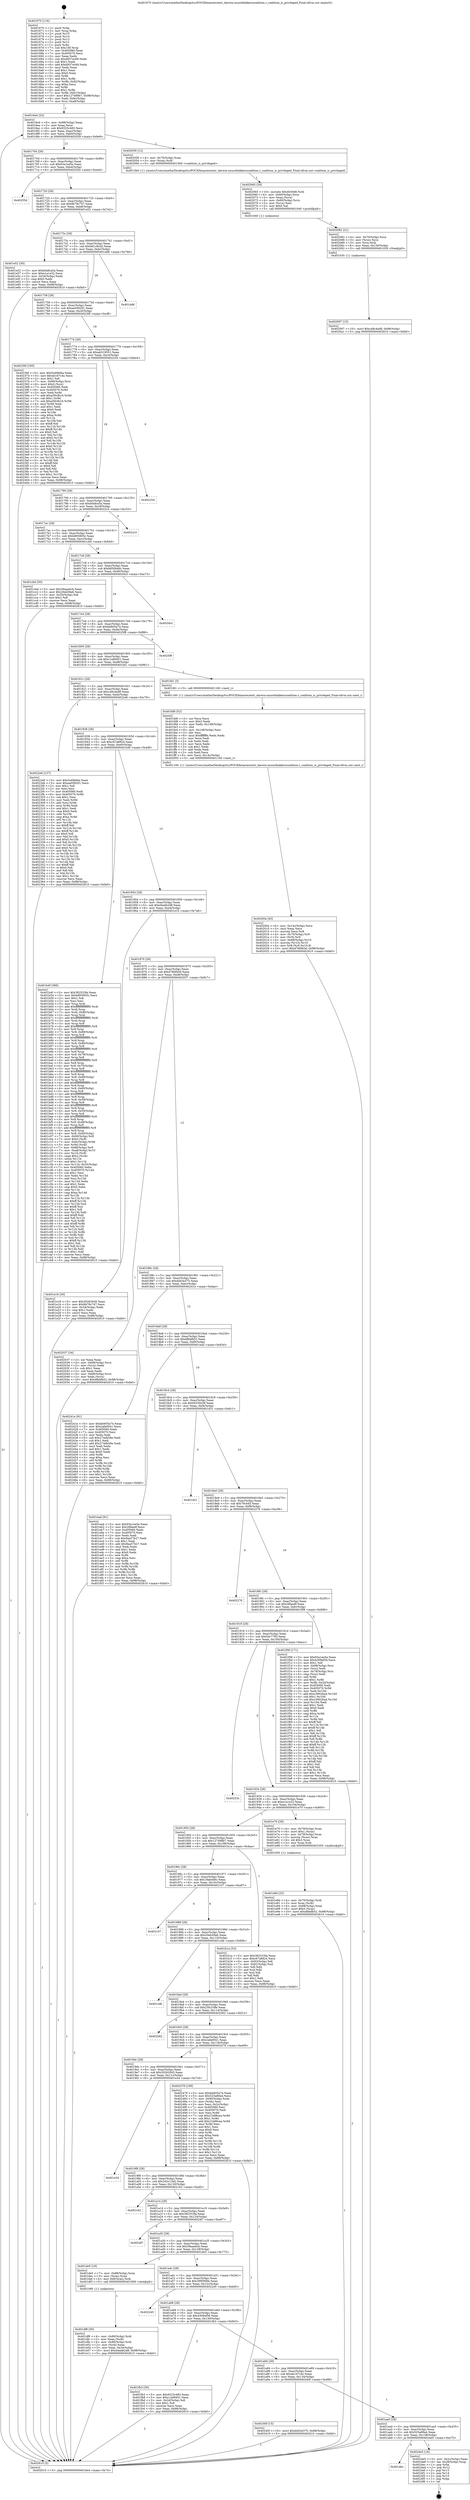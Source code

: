 digraph "0x401670" {
  label = "0x401670 (/mnt/c/Users/mathe/Desktop/tcc/POCII/binaries/extr_darwin-xnuosfmkkerncoalition.c_coalition_is_privileged_Final-ollvm.out::main(0))"
  labelloc = "t"
  node[shape=record]

  Entry [label="",width=0.3,height=0.3,shape=circle,fillcolor=black,style=filled]
  "0x4016e4" [label="{
     0x4016e4 [32]\l
     | [instrs]\l
     &nbsp;&nbsp;0x4016e4 \<+6\>: mov -0x98(%rbp),%eax\l
     &nbsp;&nbsp;0x4016ea \<+2\>: mov %eax,%ecx\l
     &nbsp;&nbsp;0x4016ec \<+6\>: sub $0x9323c483,%ecx\l
     &nbsp;&nbsp;0x4016f2 \<+6\>: mov %eax,-0xac(%rbp)\l
     &nbsp;&nbsp;0x4016f8 \<+6\>: mov %ecx,-0xb0(%rbp)\l
     &nbsp;&nbsp;0x4016fe \<+6\>: je 0000000000402059 \<main+0x9e9\>\l
  }"]
  "0x402059" [label="{
     0x402059 [12]\l
     | [instrs]\l
     &nbsp;&nbsp;0x402059 \<+4\>: mov -0x70(%rbp),%rax\l
     &nbsp;&nbsp;0x40205d \<+3\>: mov (%rax),%rdi\l
     &nbsp;&nbsp;0x402060 \<+5\>: call 00000000004015b0 \<coalition_is_privileged\>\l
     | [calls]\l
     &nbsp;&nbsp;0x4015b0 \{1\} (/mnt/c/Users/mathe/Desktop/tcc/POCII/binaries/extr_darwin-xnuosfmkkerncoalition.c_coalition_is_privileged_Final-ollvm.out::coalition_is_privileged)\l
  }"]
  "0x401704" [label="{
     0x401704 [28]\l
     | [instrs]\l
     &nbsp;&nbsp;0x401704 \<+5\>: jmp 0000000000401709 \<main+0x99\>\l
     &nbsp;&nbsp;0x401709 \<+6\>: mov -0xac(%rbp),%eax\l
     &nbsp;&nbsp;0x40170f \<+5\>: sub $0x93a1ee5e,%eax\l
     &nbsp;&nbsp;0x401714 \<+6\>: mov %eax,-0xb4(%rbp)\l
     &nbsp;&nbsp;0x40171a \<+6\>: je 000000000040255d \<main+0xeed\>\l
  }"]
  Exit [label="",width=0.3,height=0.3,shape=circle,fillcolor=black,style=filled,peripheries=2]
  "0x40255d" [label="{
     0x40255d\l
  }", style=dashed]
  "0x401720" [label="{
     0x401720 [28]\l
     | [instrs]\l
     &nbsp;&nbsp;0x401720 \<+5\>: jmp 0000000000401725 \<main+0xb5\>\l
     &nbsp;&nbsp;0x401725 \<+6\>: mov -0xac(%rbp),%eax\l
     &nbsp;&nbsp;0x40172b \<+5\>: sub $0x9b78c747,%eax\l
     &nbsp;&nbsp;0x401730 \<+6\>: mov %eax,-0xb8(%rbp)\l
     &nbsp;&nbsp;0x401736 \<+6\>: je 0000000000401e52 \<main+0x7e2\>\l
  }"]
  "0x401abc" [label="{
     0x401abc\l
  }", style=dashed]
  "0x401e52" [label="{
     0x401e52 [30]\l
     | [instrs]\l
     &nbsp;&nbsp;0x401e52 \<+5\>: mov $0xb0afca5a,%eax\l
     &nbsp;&nbsp;0x401e57 \<+5\>: mov $0xe1a1e32,%ecx\l
     &nbsp;&nbsp;0x401e5c \<+3\>: mov -0x34(%rbp),%edx\l
     &nbsp;&nbsp;0x401e5f \<+3\>: cmp $0x0,%edx\l
     &nbsp;&nbsp;0x401e62 \<+3\>: cmove %ecx,%eax\l
     &nbsp;&nbsp;0x401e65 \<+6\>: mov %eax,-0x98(%rbp)\l
     &nbsp;&nbsp;0x401e6b \<+5\>: jmp 0000000000402610 \<main+0xfa0\>\l
  }"]
  "0x40173c" [label="{
     0x40173c [28]\l
     | [instrs]\l
     &nbsp;&nbsp;0x40173c \<+5\>: jmp 0000000000401741 \<main+0xd1\>\l
     &nbsp;&nbsp;0x401741 \<+6\>: mov -0xac(%rbp),%eax\l
     &nbsp;&nbsp;0x401747 \<+5\>: sub $0x9d1c8cd2,%eax\l
     &nbsp;&nbsp;0x40174c \<+6\>: mov %eax,-0xbc(%rbp)\l
     &nbsp;&nbsp;0x401752 \<+6\>: je 0000000000401dd6 \<main+0x766\>\l
  }"]
  "0x4024e5" [label="{
     0x4024e5 [18]\l
     | [instrs]\l
     &nbsp;&nbsp;0x4024e5 \<+3\>: mov -0x2c(%rbp),%eax\l
     &nbsp;&nbsp;0x4024e8 \<+4\>: lea -0x28(%rbp),%rsp\l
     &nbsp;&nbsp;0x4024ec \<+1\>: pop %rbx\l
     &nbsp;&nbsp;0x4024ed \<+2\>: pop %r12\l
     &nbsp;&nbsp;0x4024ef \<+2\>: pop %r13\l
     &nbsp;&nbsp;0x4024f1 \<+2\>: pop %r14\l
     &nbsp;&nbsp;0x4024f3 \<+2\>: pop %r15\l
     &nbsp;&nbsp;0x4024f5 \<+1\>: pop %rbp\l
     &nbsp;&nbsp;0x4024f6 \<+1\>: ret\l
  }"]
  "0x401dd6" [label="{
     0x401dd6\l
  }", style=dashed]
  "0x401758" [label="{
     0x401758 [28]\l
     | [instrs]\l
     &nbsp;&nbsp;0x401758 \<+5\>: jmp 000000000040175d \<main+0xed\>\l
     &nbsp;&nbsp;0x40175d \<+6\>: mov -0xac(%rbp),%eax\l
     &nbsp;&nbsp;0x401763 \<+5\>: sub $0xaa058201,%eax\l
     &nbsp;&nbsp;0x401768 \<+6\>: mov %eax,-0xc0(%rbp)\l
     &nbsp;&nbsp;0x40176e \<+6\>: je 000000000040236f \<main+0xcff\>\l
  }"]
  "0x401aa0" [label="{
     0x401aa0 [28]\l
     | [instrs]\l
     &nbsp;&nbsp;0x401aa0 \<+5\>: jmp 0000000000401aa5 \<main+0x435\>\l
     &nbsp;&nbsp;0x401aa5 \<+6\>: mov -0xac(%rbp),%eax\l
     &nbsp;&nbsp;0x401aab \<+5\>: sub $0x525a89a4,%eax\l
     &nbsp;&nbsp;0x401ab0 \<+6\>: mov %eax,-0x138(%rbp)\l
     &nbsp;&nbsp;0x401ab6 \<+6\>: je 00000000004024e5 \<main+0xe75\>\l
  }"]
  "0x40236f" [label="{
     0x40236f [160]\l
     | [instrs]\l
     &nbsp;&nbsp;0x40236f \<+5\>: mov $0x5a49bf4a,%eax\l
     &nbsp;&nbsp;0x402374 \<+5\>: mov $0x4e167c4c,%ecx\l
     &nbsp;&nbsp;0x402379 \<+2\>: mov $0x1,%dl\l
     &nbsp;&nbsp;0x40237b \<+7\>: mov -0x90(%rbp),%rsi\l
     &nbsp;&nbsp;0x402382 \<+6\>: movl $0x0,(%rsi)\l
     &nbsp;&nbsp;0x402388 \<+7\>: mov 0x405060,%edi\l
     &nbsp;&nbsp;0x40238f \<+8\>: mov 0x405070,%r8d\l
     &nbsp;&nbsp;0x402397 \<+3\>: mov %edi,%r9d\l
     &nbsp;&nbsp;0x40239a \<+7\>: add $0xa50cfb16,%r9d\l
     &nbsp;&nbsp;0x4023a1 \<+4\>: sub $0x1,%r9d\l
     &nbsp;&nbsp;0x4023a5 \<+7\>: sub $0xa50cfb16,%r9d\l
     &nbsp;&nbsp;0x4023ac \<+4\>: imul %r9d,%edi\l
     &nbsp;&nbsp;0x4023b0 \<+3\>: and $0x1,%edi\l
     &nbsp;&nbsp;0x4023b3 \<+3\>: cmp $0x0,%edi\l
     &nbsp;&nbsp;0x4023b6 \<+4\>: sete %r10b\l
     &nbsp;&nbsp;0x4023ba \<+4\>: cmp $0xa,%r8d\l
     &nbsp;&nbsp;0x4023be \<+4\>: setl %r11b\l
     &nbsp;&nbsp;0x4023c2 \<+3\>: mov %r10b,%bl\l
     &nbsp;&nbsp;0x4023c5 \<+3\>: xor $0xff,%bl\l
     &nbsp;&nbsp;0x4023c8 \<+3\>: mov %r11b,%r14b\l
     &nbsp;&nbsp;0x4023cb \<+4\>: xor $0xff,%r14b\l
     &nbsp;&nbsp;0x4023cf \<+3\>: xor $0x0,%dl\l
     &nbsp;&nbsp;0x4023d2 \<+3\>: mov %bl,%r15b\l
     &nbsp;&nbsp;0x4023d5 \<+4\>: and $0x0,%r15b\l
     &nbsp;&nbsp;0x4023d9 \<+3\>: and %dl,%r10b\l
     &nbsp;&nbsp;0x4023dc \<+3\>: mov %r14b,%r12b\l
     &nbsp;&nbsp;0x4023df \<+4\>: and $0x0,%r12b\l
     &nbsp;&nbsp;0x4023e3 \<+3\>: and %dl,%r11b\l
     &nbsp;&nbsp;0x4023e6 \<+3\>: or %r10b,%r15b\l
     &nbsp;&nbsp;0x4023e9 \<+3\>: or %r11b,%r12b\l
     &nbsp;&nbsp;0x4023ec \<+3\>: xor %r12b,%r15b\l
     &nbsp;&nbsp;0x4023ef \<+3\>: or %r14b,%bl\l
     &nbsp;&nbsp;0x4023f2 \<+3\>: xor $0xff,%bl\l
     &nbsp;&nbsp;0x4023f5 \<+3\>: or $0x0,%dl\l
     &nbsp;&nbsp;0x4023f8 \<+2\>: and %dl,%bl\l
     &nbsp;&nbsp;0x4023fa \<+3\>: or %bl,%r15b\l
     &nbsp;&nbsp;0x4023fd \<+4\>: test $0x1,%r15b\l
     &nbsp;&nbsp;0x402401 \<+3\>: cmovne %ecx,%eax\l
     &nbsp;&nbsp;0x402404 \<+6\>: mov %eax,-0x98(%rbp)\l
     &nbsp;&nbsp;0x40240a \<+5\>: jmp 0000000000402610 \<main+0xfa0\>\l
  }"]
  "0x401774" [label="{
     0x401774 [28]\l
     | [instrs]\l
     &nbsp;&nbsp;0x401774 \<+5\>: jmp 0000000000401779 \<main+0x109\>\l
     &nbsp;&nbsp;0x401779 \<+6\>: mov -0xac(%rbp),%eax\l
     &nbsp;&nbsp;0x40177f \<+5\>: sub $0xab319551,%eax\l
     &nbsp;&nbsp;0x401784 \<+6\>: mov %eax,-0xc4(%rbp)\l
     &nbsp;&nbsp;0x40178a \<+6\>: je 0000000000402254 \<main+0xbe4\>\l
  }"]
  "0x40240f" [label="{
     0x40240f [15]\l
     | [instrs]\l
     &nbsp;&nbsp;0x40240f \<+10\>: movl $0xdd43e375,-0x98(%rbp)\l
     &nbsp;&nbsp;0x402419 \<+5\>: jmp 0000000000402610 \<main+0xfa0\>\l
  }"]
  "0x402254" [label="{
     0x402254\l
  }", style=dashed]
  "0x401790" [label="{
     0x401790 [28]\l
     | [instrs]\l
     &nbsp;&nbsp;0x401790 \<+5\>: jmp 0000000000401795 \<main+0x125\>\l
     &nbsp;&nbsp;0x401795 \<+6\>: mov -0xac(%rbp),%eax\l
     &nbsp;&nbsp;0x40179b \<+5\>: sub $0xb0afca5a,%eax\l
     &nbsp;&nbsp;0x4017a0 \<+6\>: mov %eax,-0xc8(%rbp)\l
     &nbsp;&nbsp;0x4017a6 \<+6\>: je 00000000004022c3 \<main+0xc53\>\l
  }"]
  "0x402097" [label="{
     0x402097 [15]\l
     | [instrs]\l
     &nbsp;&nbsp;0x402097 \<+10\>: movl $0xc48c4ed8,-0x98(%rbp)\l
     &nbsp;&nbsp;0x4020a1 \<+5\>: jmp 0000000000402610 \<main+0xfa0\>\l
  }"]
  "0x4022c3" [label="{
     0x4022c3\l
  }", style=dashed]
  "0x4017ac" [label="{
     0x4017ac [28]\l
     | [instrs]\l
     &nbsp;&nbsp;0x4017ac \<+5\>: jmp 00000000004017b1 \<main+0x141\>\l
     &nbsp;&nbsp;0x4017b1 \<+6\>: mov -0xac(%rbp),%eax\l
     &nbsp;&nbsp;0x4017b7 \<+5\>: sub $0xb805905c,%eax\l
     &nbsp;&nbsp;0x4017bc \<+6\>: mov %eax,-0xcc(%rbp)\l
     &nbsp;&nbsp;0x4017c2 \<+6\>: je 0000000000401cbd \<main+0x64d\>\l
  }"]
  "0x402082" [label="{
     0x402082 [21]\l
     | [instrs]\l
     &nbsp;&nbsp;0x402082 \<+4\>: mov -0x70(%rbp),%rcx\l
     &nbsp;&nbsp;0x402086 \<+3\>: mov (%rcx),%rcx\l
     &nbsp;&nbsp;0x402089 \<+3\>: mov %rcx,%rdi\l
     &nbsp;&nbsp;0x40208c \<+6\>: mov %eax,-0x150(%rbp)\l
     &nbsp;&nbsp;0x402092 \<+5\>: call 0000000000401030 \<free@plt\>\l
     | [calls]\l
     &nbsp;&nbsp;0x401030 \{1\} (unknown)\l
  }"]
  "0x401cbd" [label="{
     0x401cbd [30]\l
     | [instrs]\l
     &nbsp;&nbsp;0x401cbd \<+5\>: mov $0x39aaa0cb,%eax\l
     &nbsp;&nbsp;0x401cc2 \<+5\>: mov $0x20eb59a6,%ecx\l
     &nbsp;&nbsp;0x401cc7 \<+3\>: mov -0x35(%rbp),%dl\l
     &nbsp;&nbsp;0x401cca \<+3\>: test $0x1,%dl\l
     &nbsp;&nbsp;0x401ccd \<+3\>: cmovne %ecx,%eax\l
     &nbsp;&nbsp;0x401cd0 \<+6\>: mov %eax,-0x98(%rbp)\l
     &nbsp;&nbsp;0x401cd6 \<+5\>: jmp 0000000000402610 \<main+0xfa0\>\l
  }"]
  "0x4017c8" [label="{
     0x4017c8 [28]\l
     | [instrs]\l
     &nbsp;&nbsp;0x4017c8 \<+5\>: jmp 00000000004017cd \<main+0x15d\>\l
     &nbsp;&nbsp;0x4017cd \<+6\>: mov -0xac(%rbp),%eax\l
     &nbsp;&nbsp;0x4017d3 \<+5\>: sub $0xb850bddc,%eax\l
     &nbsp;&nbsp;0x4017d8 \<+6\>: mov %eax,-0xd0(%rbp)\l
     &nbsp;&nbsp;0x4017de \<+6\>: je 00000000004020e3 \<main+0xa73\>\l
  }"]
  "0x402065" [label="{
     0x402065 [29]\l
     | [instrs]\l
     &nbsp;&nbsp;0x402065 \<+10\>: movabs $0x4030d6,%rdi\l
     &nbsp;&nbsp;0x40206f \<+4\>: mov -0x60(%rbp),%rcx\l
     &nbsp;&nbsp;0x402073 \<+2\>: mov %eax,(%rcx)\l
     &nbsp;&nbsp;0x402075 \<+4\>: mov -0x60(%rbp),%rcx\l
     &nbsp;&nbsp;0x402079 \<+2\>: mov (%rcx),%esi\l
     &nbsp;&nbsp;0x40207b \<+2\>: mov $0x0,%al\l
     &nbsp;&nbsp;0x40207d \<+5\>: call 0000000000401040 \<printf@plt\>\l
     | [calls]\l
     &nbsp;&nbsp;0x401040 \{1\} (unknown)\l
  }"]
  "0x4020e3" [label="{
     0x4020e3\l
  }", style=dashed]
  "0x4017e4" [label="{
     0x4017e4 [28]\l
     | [instrs]\l
     &nbsp;&nbsp;0x4017e4 \<+5\>: jmp 00000000004017e9 \<main+0x179\>\l
     &nbsp;&nbsp;0x4017e9 \<+6\>: mov -0xac(%rbp),%eax\l
     &nbsp;&nbsp;0x4017ef \<+5\>: sub $0xbb605a74,%eax\l
     &nbsp;&nbsp;0x4017f4 \<+6\>: mov %eax,-0xd4(%rbp)\l
     &nbsp;&nbsp;0x4017fa \<+6\>: je 00000000004025f8 \<main+0xf88\>\l
  }"]
  "0x40200a" [label="{
     0x40200a [45]\l
     | [instrs]\l
     &nbsp;&nbsp;0x40200a \<+6\>: mov -0x14c(%rbp),%ecx\l
     &nbsp;&nbsp;0x402010 \<+3\>: imul %eax,%ecx\l
     &nbsp;&nbsp;0x402013 \<+3\>: movslq %ecx,%r8\l
     &nbsp;&nbsp;0x402016 \<+4\>: mov -0x70(%rbp),%r9\l
     &nbsp;&nbsp;0x40201a \<+3\>: mov (%r9),%r9\l
     &nbsp;&nbsp;0x40201d \<+4\>: mov -0x68(%rbp),%r10\l
     &nbsp;&nbsp;0x402021 \<+3\>: movslq (%r10),%r10\l
     &nbsp;&nbsp;0x402024 \<+4\>: mov %r8,(%r9,%r10,8)\l
     &nbsp;&nbsp;0x402028 \<+10\>: movl $0xd766fd3d,-0x98(%rbp)\l
     &nbsp;&nbsp;0x402032 \<+5\>: jmp 0000000000402610 \<main+0xfa0\>\l
  }"]
  "0x4025f8" [label="{
     0x4025f8\l
  }", style=dashed]
  "0x401800" [label="{
     0x401800 [28]\l
     | [instrs]\l
     &nbsp;&nbsp;0x401800 \<+5\>: jmp 0000000000401805 \<main+0x195\>\l
     &nbsp;&nbsp;0x401805 \<+6\>: mov -0xac(%rbp),%eax\l
     &nbsp;&nbsp;0x40180b \<+5\>: sub $0xc1a99451,%eax\l
     &nbsp;&nbsp;0x401810 \<+6\>: mov %eax,-0xd8(%rbp)\l
     &nbsp;&nbsp;0x401816 \<+6\>: je 0000000000401fd1 \<main+0x961\>\l
  }"]
  "0x401fd6" [label="{
     0x401fd6 [52]\l
     | [instrs]\l
     &nbsp;&nbsp;0x401fd6 \<+2\>: xor %ecx,%ecx\l
     &nbsp;&nbsp;0x401fd8 \<+5\>: mov $0x2,%edx\l
     &nbsp;&nbsp;0x401fdd \<+6\>: mov %edx,-0x148(%rbp)\l
     &nbsp;&nbsp;0x401fe3 \<+1\>: cltd\l
     &nbsp;&nbsp;0x401fe4 \<+6\>: mov -0x148(%rbp),%esi\l
     &nbsp;&nbsp;0x401fea \<+2\>: idiv %esi\l
     &nbsp;&nbsp;0x401fec \<+6\>: imul $0xfffffffe,%edx,%edx\l
     &nbsp;&nbsp;0x401ff2 \<+2\>: mov %ecx,%edi\l
     &nbsp;&nbsp;0x401ff4 \<+2\>: sub %edx,%edi\l
     &nbsp;&nbsp;0x401ff6 \<+2\>: mov %ecx,%edx\l
     &nbsp;&nbsp;0x401ff8 \<+3\>: sub $0x1,%edx\l
     &nbsp;&nbsp;0x401ffb \<+2\>: add %edx,%edi\l
     &nbsp;&nbsp;0x401ffd \<+2\>: sub %edi,%ecx\l
     &nbsp;&nbsp;0x401fff \<+6\>: mov %ecx,-0x14c(%rbp)\l
     &nbsp;&nbsp;0x402005 \<+5\>: call 0000000000401160 \<next_i\>\l
     | [calls]\l
     &nbsp;&nbsp;0x401160 \{1\} (/mnt/c/Users/mathe/Desktop/tcc/POCII/binaries/extr_darwin-xnuosfmkkerncoalition.c_coalition_is_privileged_Final-ollvm.out::next_i)\l
  }"]
  "0x401fd1" [label="{
     0x401fd1 [5]\l
     | [instrs]\l
     &nbsp;&nbsp;0x401fd1 \<+5\>: call 0000000000401160 \<next_i\>\l
     | [calls]\l
     &nbsp;&nbsp;0x401160 \{1\} (/mnt/c/Users/mathe/Desktop/tcc/POCII/binaries/extr_darwin-xnuosfmkkerncoalition.c_coalition_is_privileged_Final-ollvm.out::next_i)\l
  }"]
  "0x40181c" [label="{
     0x40181c [28]\l
     | [instrs]\l
     &nbsp;&nbsp;0x40181c \<+5\>: jmp 0000000000401821 \<main+0x1b1\>\l
     &nbsp;&nbsp;0x401821 \<+6\>: mov -0xac(%rbp),%eax\l
     &nbsp;&nbsp;0x401827 \<+5\>: sub $0xc48c4ed8,%eax\l
     &nbsp;&nbsp;0x40182c \<+6\>: mov %eax,-0xdc(%rbp)\l
     &nbsp;&nbsp;0x401832 \<+6\>: je 00000000004022e6 \<main+0xc76\>\l
  }"]
  "0x401a84" [label="{
     0x401a84 [28]\l
     | [instrs]\l
     &nbsp;&nbsp;0x401a84 \<+5\>: jmp 0000000000401a89 \<main+0x419\>\l
     &nbsp;&nbsp;0x401a89 \<+6\>: mov -0xac(%rbp),%eax\l
     &nbsp;&nbsp;0x401a8f \<+5\>: sub $0x4e167c4c,%eax\l
     &nbsp;&nbsp;0x401a94 \<+6\>: mov %eax,-0x134(%rbp)\l
     &nbsp;&nbsp;0x401a9a \<+6\>: je 000000000040240f \<main+0xd9f\>\l
  }"]
  "0x4022e6" [label="{
     0x4022e6 [137]\l
     | [instrs]\l
     &nbsp;&nbsp;0x4022e6 \<+5\>: mov $0x5a49bf4a,%eax\l
     &nbsp;&nbsp;0x4022eb \<+5\>: mov $0xaa058201,%ecx\l
     &nbsp;&nbsp;0x4022f0 \<+2\>: mov $0x1,%dl\l
     &nbsp;&nbsp;0x4022f2 \<+2\>: xor %esi,%esi\l
     &nbsp;&nbsp;0x4022f4 \<+7\>: mov 0x405060,%edi\l
     &nbsp;&nbsp;0x4022fb \<+8\>: mov 0x405070,%r8d\l
     &nbsp;&nbsp;0x402303 \<+3\>: sub $0x1,%esi\l
     &nbsp;&nbsp;0x402306 \<+3\>: mov %edi,%r9d\l
     &nbsp;&nbsp;0x402309 \<+3\>: add %esi,%r9d\l
     &nbsp;&nbsp;0x40230c \<+4\>: imul %r9d,%edi\l
     &nbsp;&nbsp;0x402310 \<+3\>: and $0x1,%edi\l
     &nbsp;&nbsp;0x402313 \<+3\>: cmp $0x0,%edi\l
     &nbsp;&nbsp;0x402316 \<+4\>: sete %r10b\l
     &nbsp;&nbsp;0x40231a \<+4\>: cmp $0xa,%r8d\l
     &nbsp;&nbsp;0x40231e \<+4\>: setl %r11b\l
     &nbsp;&nbsp;0x402322 \<+3\>: mov %r10b,%bl\l
     &nbsp;&nbsp;0x402325 \<+3\>: xor $0xff,%bl\l
     &nbsp;&nbsp;0x402328 \<+3\>: mov %r11b,%r14b\l
     &nbsp;&nbsp;0x40232b \<+4\>: xor $0xff,%r14b\l
     &nbsp;&nbsp;0x40232f \<+3\>: xor $0x0,%dl\l
     &nbsp;&nbsp;0x402332 \<+3\>: mov %bl,%r15b\l
     &nbsp;&nbsp;0x402335 \<+4\>: and $0x0,%r15b\l
     &nbsp;&nbsp;0x402339 \<+3\>: and %dl,%r10b\l
     &nbsp;&nbsp;0x40233c \<+3\>: mov %r14b,%r12b\l
     &nbsp;&nbsp;0x40233f \<+4\>: and $0x0,%r12b\l
     &nbsp;&nbsp;0x402343 \<+3\>: and %dl,%r11b\l
     &nbsp;&nbsp;0x402346 \<+3\>: or %r10b,%r15b\l
     &nbsp;&nbsp;0x402349 \<+3\>: or %r11b,%r12b\l
     &nbsp;&nbsp;0x40234c \<+3\>: xor %r12b,%r15b\l
     &nbsp;&nbsp;0x40234f \<+3\>: or %r14b,%bl\l
     &nbsp;&nbsp;0x402352 \<+3\>: xor $0xff,%bl\l
     &nbsp;&nbsp;0x402355 \<+3\>: or $0x0,%dl\l
     &nbsp;&nbsp;0x402358 \<+2\>: and %dl,%bl\l
     &nbsp;&nbsp;0x40235a \<+3\>: or %bl,%r15b\l
     &nbsp;&nbsp;0x40235d \<+4\>: test $0x1,%r15b\l
     &nbsp;&nbsp;0x402361 \<+3\>: cmovne %ecx,%eax\l
     &nbsp;&nbsp;0x402364 \<+6\>: mov %eax,-0x98(%rbp)\l
     &nbsp;&nbsp;0x40236a \<+5\>: jmp 0000000000402610 \<main+0xfa0\>\l
  }"]
  "0x401838" [label="{
     0x401838 [28]\l
     | [instrs]\l
     &nbsp;&nbsp;0x401838 \<+5\>: jmp 000000000040183d \<main+0x1cd\>\l
     &nbsp;&nbsp;0x40183d \<+6\>: mov -0xac(%rbp),%eax\l
     &nbsp;&nbsp;0x401843 \<+5\>: sub $0xc67a8824,%eax\l
     &nbsp;&nbsp;0x401848 \<+6\>: mov %eax,-0xe0(%rbp)\l
     &nbsp;&nbsp;0x40184e \<+6\>: je 0000000000401b4f \<main+0x4df\>\l
  }"]
  "0x401fb3" [label="{
     0x401fb3 [30]\l
     | [instrs]\l
     &nbsp;&nbsp;0x401fb3 \<+5\>: mov $0x9323c483,%eax\l
     &nbsp;&nbsp;0x401fb8 \<+5\>: mov $0xc1a99451,%ecx\l
     &nbsp;&nbsp;0x401fbd \<+3\>: mov -0x2d(%rbp),%dl\l
     &nbsp;&nbsp;0x401fc0 \<+3\>: test $0x1,%dl\l
     &nbsp;&nbsp;0x401fc3 \<+3\>: cmovne %ecx,%eax\l
     &nbsp;&nbsp;0x401fc6 \<+6\>: mov %eax,-0x98(%rbp)\l
     &nbsp;&nbsp;0x401fcc \<+5\>: jmp 0000000000402610 \<main+0xfa0\>\l
  }"]
  "0x401b4f" [label="{
     0x401b4f [366]\l
     | [instrs]\l
     &nbsp;&nbsp;0x401b4f \<+5\>: mov $0x382533fa,%eax\l
     &nbsp;&nbsp;0x401b54 \<+5\>: mov $0xb805905c,%ecx\l
     &nbsp;&nbsp;0x401b59 \<+2\>: mov $0x1,%dl\l
     &nbsp;&nbsp;0x401b5b \<+2\>: xor %esi,%esi\l
     &nbsp;&nbsp;0x401b5d \<+3\>: mov %rsp,%rdi\l
     &nbsp;&nbsp;0x401b60 \<+4\>: add $0xfffffffffffffff0,%rdi\l
     &nbsp;&nbsp;0x401b64 \<+3\>: mov %rdi,%rsp\l
     &nbsp;&nbsp;0x401b67 \<+7\>: mov %rdi,-0x90(%rbp)\l
     &nbsp;&nbsp;0x401b6e \<+3\>: mov %rsp,%rdi\l
     &nbsp;&nbsp;0x401b71 \<+4\>: add $0xfffffffffffffff0,%rdi\l
     &nbsp;&nbsp;0x401b75 \<+3\>: mov %rdi,%rsp\l
     &nbsp;&nbsp;0x401b78 \<+3\>: mov %rsp,%r8\l
     &nbsp;&nbsp;0x401b7b \<+4\>: add $0xfffffffffffffff0,%r8\l
     &nbsp;&nbsp;0x401b7f \<+3\>: mov %r8,%rsp\l
     &nbsp;&nbsp;0x401b82 \<+7\>: mov %r8,-0x88(%rbp)\l
     &nbsp;&nbsp;0x401b89 \<+3\>: mov %rsp,%r8\l
     &nbsp;&nbsp;0x401b8c \<+4\>: add $0xfffffffffffffff0,%r8\l
     &nbsp;&nbsp;0x401b90 \<+3\>: mov %r8,%rsp\l
     &nbsp;&nbsp;0x401b93 \<+4\>: mov %r8,-0x80(%rbp)\l
     &nbsp;&nbsp;0x401b97 \<+3\>: mov %rsp,%r8\l
     &nbsp;&nbsp;0x401b9a \<+4\>: add $0xfffffffffffffff0,%r8\l
     &nbsp;&nbsp;0x401b9e \<+3\>: mov %r8,%rsp\l
     &nbsp;&nbsp;0x401ba1 \<+4\>: mov %r8,-0x78(%rbp)\l
     &nbsp;&nbsp;0x401ba5 \<+3\>: mov %rsp,%r8\l
     &nbsp;&nbsp;0x401ba8 \<+4\>: add $0xfffffffffffffff0,%r8\l
     &nbsp;&nbsp;0x401bac \<+3\>: mov %r8,%rsp\l
     &nbsp;&nbsp;0x401baf \<+4\>: mov %r8,-0x70(%rbp)\l
     &nbsp;&nbsp;0x401bb3 \<+3\>: mov %rsp,%r8\l
     &nbsp;&nbsp;0x401bb6 \<+4\>: add $0xfffffffffffffff0,%r8\l
     &nbsp;&nbsp;0x401bba \<+3\>: mov %r8,%rsp\l
     &nbsp;&nbsp;0x401bbd \<+4\>: mov %r8,-0x68(%rbp)\l
     &nbsp;&nbsp;0x401bc1 \<+3\>: mov %rsp,%r8\l
     &nbsp;&nbsp;0x401bc4 \<+4\>: add $0xfffffffffffffff0,%r8\l
     &nbsp;&nbsp;0x401bc8 \<+3\>: mov %r8,%rsp\l
     &nbsp;&nbsp;0x401bcb \<+4\>: mov %r8,-0x60(%rbp)\l
     &nbsp;&nbsp;0x401bcf \<+3\>: mov %rsp,%r8\l
     &nbsp;&nbsp;0x401bd2 \<+4\>: add $0xfffffffffffffff0,%r8\l
     &nbsp;&nbsp;0x401bd6 \<+3\>: mov %r8,%rsp\l
     &nbsp;&nbsp;0x401bd9 \<+4\>: mov %r8,-0x58(%rbp)\l
     &nbsp;&nbsp;0x401bdd \<+3\>: mov %rsp,%r8\l
     &nbsp;&nbsp;0x401be0 \<+4\>: add $0xfffffffffffffff0,%r8\l
     &nbsp;&nbsp;0x401be4 \<+3\>: mov %r8,%rsp\l
     &nbsp;&nbsp;0x401be7 \<+4\>: mov %r8,-0x50(%rbp)\l
     &nbsp;&nbsp;0x401beb \<+3\>: mov %rsp,%r8\l
     &nbsp;&nbsp;0x401bee \<+4\>: add $0xfffffffffffffff0,%r8\l
     &nbsp;&nbsp;0x401bf2 \<+3\>: mov %r8,%rsp\l
     &nbsp;&nbsp;0x401bf5 \<+4\>: mov %r8,-0x48(%rbp)\l
     &nbsp;&nbsp;0x401bf9 \<+3\>: mov %rsp,%r8\l
     &nbsp;&nbsp;0x401bfc \<+4\>: add $0xfffffffffffffff0,%r8\l
     &nbsp;&nbsp;0x401c00 \<+3\>: mov %r8,%rsp\l
     &nbsp;&nbsp;0x401c03 \<+4\>: mov %r8,-0x40(%rbp)\l
     &nbsp;&nbsp;0x401c07 \<+7\>: mov -0x90(%rbp),%r8\l
     &nbsp;&nbsp;0x401c0e \<+7\>: movl $0x0,(%r8)\l
     &nbsp;&nbsp;0x401c15 \<+7\>: mov -0x9c(%rbp),%r9d\l
     &nbsp;&nbsp;0x401c1c \<+3\>: mov %r9d,(%rdi)\l
     &nbsp;&nbsp;0x401c1f \<+7\>: mov -0x88(%rbp),%r8\l
     &nbsp;&nbsp;0x401c26 \<+7\>: mov -0xa8(%rbp),%r10\l
     &nbsp;&nbsp;0x401c2d \<+3\>: mov %r10,(%r8)\l
     &nbsp;&nbsp;0x401c30 \<+3\>: cmpl $0x2,(%rdi)\l
     &nbsp;&nbsp;0x401c33 \<+4\>: setne %r11b\l
     &nbsp;&nbsp;0x401c37 \<+4\>: and $0x1,%r11b\l
     &nbsp;&nbsp;0x401c3b \<+4\>: mov %r11b,-0x35(%rbp)\l
     &nbsp;&nbsp;0x401c3f \<+7\>: mov 0x405060,%ebx\l
     &nbsp;&nbsp;0x401c46 \<+8\>: mov 0x405070,%r14d\l
     &nbsp;&nbsp;0x401c4e \<+3\>: sub $0x1,%esi\l
     &nbsp;&nbsp;0x401c51 \<+3\>: mov %ebx,%r15d\l
     &nbsp;&nbsp;0x401c54 \<+3\>: add %esi,%r15d\l
     &nbsp;&nbsp;0x401c57 \<+4\>: imul %r15d,%ebx\l
     &nbsp;&nbsp;0x401c5b \<+3\>: and $0x1,%ebx\l
     &nbsp;&nbsp;0x401c5e \<+3\>: cmp $0x0,%ebx\l
     &nbsp;&nbsp;0x401c61 \<+4\>: sete %r11b\l
     &nbsp;&nbsp;0x401c65 \<+4\>: cmp $0xa,%r14d\l
     &nbsp;&nbsp;0x401c69 \<+4\>: setl %r12b\l
     &nbsp;&nbsp;0x401c6d \<+3\>: mov %r11b,%r13b\l
     &nbsp;&nbsp;0x401c70 \<+4\>: xor $0xff,%r13b\l
     &nbsp;&nbsp;0x401c74 \<+3\>: mov %r12b,%sil\l
     &nbsp;&nbsp;0x401c77 \<+4\>: xor $0xff,%sil\l
     &nbsp;&nbsp;0x401c7b \<+3\>: xor $0x1,%dl\l
     &nbsp;&nbsp;0x401c7e \<+3\>: mov %r13b,%dil\l
     &nbsp;&nbsp;0x401c81 \<+4\>: and $0xff,%dil\l
     &nbsp;&nbsp;0x401c85 \<+3\>: and %dl,%r11b\l
     &nbsp;&nbsp;0x401c88 \<+3\>: mov %sil,%r8b\l
     &nbsp;&nbsp;0x401c8b \<+4\>: and $0xff,%r8b\l
     &nbsp;&nbsp;0x401c8f \<+3\>: and %dl,%r12b\l
     &nbsp;&nbsp;0x401c92 \<+3\>: or %r11b,%dil\l
     &nbsp;&nbsp;0x401c95 \<+3\>: or %r12b,%r8b\l
     &nbsp;&nbsp;0x401c98 \<+3\>: xor %r8b,%dil\l
     &nbsp;&nbsp;0x401c9b \<+3\>: or %sil,%r13b\l
     &nbsp;&nbsp;0x401c9e \<+4\>: xor $0xff,%r13b\l
     &nbsp;&nbsp;0x401ca2 \<+3\>: or $0x1,%dl\l
     &nbsp;&nbsp;0x401ca5 \<+3\>: and %dl,%r13b\l
     &nbsp;&nbsp;0x401ca8 \<+3\>: or %r13b,%dil\l
     &nbsp;&nbsp;0x401cab \<+4\>: test $0x1,%dil\l
     &nbsp;&nbsp;0x401caf \<+3\>: cmovne %ecx,%eax\l
     &nbsp;&nbsp;0x401cb2 \<+6\>: mov %eax,-0x98(%rbp)\l
     &nbsp;&nbsp;0x401cb8 \<+5\>: jmp 0000000000402610 \<main+0xfa0\>\l
  }"]
  "0x401854" [label="{
     0x401854 [28]\l
     | [instrs]\l
     &nbsp;&nbsp;0x401854 \<+5\>: jmp 0000000000401859 \<main+0x1e9\>\l
     &nbsp;&nbsp;0x401859 \<+6\>: mov -0xac(%rbp),%eax\l
     &nbsp;&nbsp;0x40185f \<+5\>: sub $0xd4adb2d8,%eax\l
     &nbsp;&nbsp;0x401864 \<+6\>: mov %eax,-0xe4(%rbp)\l
     &nbsp;&nbsp;0x40186a \<+6\>: je 0000000000401e16 \<main+0x7a6\>\l
  }"]
  "0x401a68" [label="{
     0x401a68 [28]\l
     | [instrs]\l
     &nbsp;&nbsp;0x401a68 \<+5\>: jmp 0000000000401a6d \<main+0x3fd\>\l
     &nbsp;&nbsp;0x401a6d \<+6\>: mov -0xac(%rbp),%eax\l
     &nbsp;&nbsp;0x401a73 \<+5\>: sub $0x4309ef36,%eax\l
     &nbsp;&nbsp;0x401a78 \<+6\>: mov %eax,-0x130(%rbp)\l
     &nbsp;&nbsp;0x401a7e \<+6\>: je 0000000000401fb3 \<main+0x943\>\l
  }"]
  "0x401e16" [label="{
     0x401e16 [30]\l
     | [instrs]\l
     &nbsp;&nbsp;0x401e16 \<+5\>: mov $0x30262045,%eax\l
     &nbsp;&nbsp;0x401e1b \<+5\>: mov $0x9b78c747,%ecx\l
     &nbsp;&nbsp;0x401e20 \<+3\>: mov -0x34(%rbp),%edx\l
     &nbsp;&nbsp;0x401e23 \<+3\>: cmp $0x1,%edx\l
     &nbsp;&nbsp;0x401e26 \<+3\>: cmovl %ecx,%eax\l
     &nbsp;&nbsp;0x401e29 \<+6\>: mov %eax,-0x98(%rbp)\l
     &nbsp;&nbsp;0x401e2f \<+5\>: jmp 0000000000402610 \<main+0xfa0\>\l
  }"]
  "0x401870" [label="{
     0x401870 [28]\l
     | [instrs]\l
     &nbsp;&nbsp;0x401870 \<+5\>: jmp 0000000000401875 \<main+0x205\>\l
     &nbsp;&nbsp;0x401875 \<+6\>: mov -0xac(%rbp),%eax\l
     &nbsp;&nbsp;0x40187b \<+5\>: sub $0xd766fd3d,%eax\l
     &nbsp;&nbsp;0x401880 \<+6\>: mov %eax,-0xe8(%rbp)\l
     &nbsp;&nbsp;0x401886 \<+6\>: je 0000000000402037 \<main+0x9c7\>\l
  }"]
  "0x402245" [label="{
     0x402245\l
  }", style=dashed]
  "0x402037" [label="{
     0x402037 [34]\l
     | [instrs]\l
     &nbsp;&nbsp;0x402037 \<+2\>: xor %eax,%eax\l
     &nbsp;&nbsp;0x402039 \<+4\>: mov -0x68(%rbp),%rcx\l
     &nbsp;&nbsp;0x40203d \<+2\>: mov (%rcx),%edx\l
     &nbsp;&nbsp;0x40203f \<+3\>: sub $0x1,%eax\l
     &nbsp;&nbsp;0x402042 \<+2\>: sub %eax,%edx\l
     &nbsp;&nbsp;0x402044 \<+4\>: mov -0x68(%rbp),%rcx\l
     &nbsp;&nbsp;0x402048 \<+2\>: mov %edx,(%rcx)\l
     &nbsp;&nbsp;0x40204a \<+10\>: movl $0xdfbbfb52,-0x98(%rbp)\l
     &nbsp;&nbsp;0x402054 \<+5\>: jmp 0000000000402610 \<main+0xfa0\>\l
  }"]
  "0x40188c" [label="{
     0x40188c [28]\l
     | [instrs]\l
     &nbsp;&nbsp;0x40188c \<+5\>: jmp 0000000000401891 \<main+0x221\>\l
     &nbsp;&nbsp;0x401891 \<+6\>: mov -0xac(%rbp),%eax\l
     &nbsp;&nbsp;0x401897 \<+5\>: sub $0xdd43e375,%eax\l
     &nbsp;&nbsp;0x40189c \<+6\>: mov %eax,-0xec(%rbp)\l
     &nbsp;&nbsp;0x4018a2 \<+6\>: je 000000000040241e \<main+0xdae\>\l
  }"]
  "0x401e8d" [label="{
     0x401e8d [32]\l
     | [instrs]\l
     &nbsp;&nbsp;0x401e8d \<+4\>: mov -0x70(%rbp),%rdi\l
     &nbsp;&nbsp;0x401e91 \<+3\>: mov %rax,(%rdi)\l
     &nbsp;&nbsp;0x401e94 \<+4\>: mov -0x68(%rbp),%rax\l
     &nbsp;&nbsp;0x401e98 \<+6\>: movl $0x0,(%rax)\l
     &nbsp;&nbsp;0x401e9e \<+10\>: movl $0xdfbbfb52,-0x98(%rbp)\l
     &nbsp;&nbsp;0x401ea8 \<+5\>: jmp 0000000000402610 \<main+0xfa0\>\l
  }"]
  "0x40241e" [label="{
     0x40241e [91]\l
     | [instrs]\l
     &nbsp;&nbsp;0x40241e \<+5\>: mov $0xbb605a74,%eax\l
     &nbsp;&nbsp;0x402423 \<+5\>: mov $0x2afa0041,%ecx\l
     &nbsp;&nbsp;0x402428 \<+7\>: mov 0x405060,%edx\l
     &nbsp;&nbsp;0x40242f \<+7\>: mov 0x405070,%esi\l
     &nbsp;&nbsp;0x402436 \<+2\>: mov %edx,%edi\l
     &nbsp;&nbsp;0x402438 \<+6\>: sub $0x274db58e,%edi\l
     &nbsp;&nbsp;0x40243e \<+3\>: sub $0x1,%edi\l
     &nbsp;&nbsp;0x402441 \<+6\>: add $0x274db58e,%edi\l
     &nbsp;&nbsp;0x402447 \<+3\>: imul %edi,%edx\l
     &nbsp;&nbsp;0x40244a \<+3\>: and $0x1,%edx\l
     &nbsp;&nbsp;0x40244d \<+3\>: cmp $0x0,%edx\l
     &nbsp;&nbsp;0x402450 \<+4\>: sete %r8b\l
     &nbsp;&nbsp;0x402454 \<+3\>: cmp $0xa,%esi\l
     &nbsp;&nbsp;0x402457 \<+4\>: setl %r9b\l
     &nbsp;&nbsp;0x40245b \<+3\>: mov %r8b,%r10b\l
     &nbsp;&nbsp;0x40245e \<+3\>: and %r9b,%r10b\l
     &nbsp;&nbsp;0x402461 \<+3\>: xor %r9b,%r8b\l
     &nbsp;&nbsp;0x402464 \<+3\>: or %r8b,%r10b\l
     &nbsp;&nbsp;0x402467 \<+4\>: test $0x1,%r10b\l
     &nbsp;&nbsp;0x40246b \<+3\>: cmovne %ecx,%eax\l
     &nbsp;&nbsp;0x40246e \<+6\>: mov %eax,-0x98(%rbp)\l
     &nbsp;&nbsp;0x402474 \<+5\>: jmp 0000000000402610 \<main+0xfa0\>\l
  }"]
  "0x4018a8" [label="{
     0x4018a8 [28]\l
     | [instrs]\l
     &nbsp;&nbsp;0x4018a8 \<+5\>: jmp 00000000004018ad \<main+0x23d\>\l
     &nbsp;&nbsp;0x4018ad \<+6\>: mov -0xac(%rbp),%eax\l
     &nbsp;&nbsp;0x4018b3 \<+5\>: sub $0xdfbbfb52,%eax\l
     &nbsp;&nbsp;0x4018b8 \<+6\>: mov %eax,-0xf0(%rbp)\l
     &nbsp;&nbsp;0x4018be \<+6\>: je 0000000000401ead \<main+0x83d\>\l
  }"]
  "0x401df8" [label="{
     0x401df8 [30]\l
     | [instrs]\l
     &nbsp;&nbsp;0x401df8 \<+4\>: mov -0x80(%rbp),%rdi\l
     &nbsp;&nbsp;0x401dfc \<+2\>: mov %eax,(%rdi)\l
     &nbsp;&nbsp;0x401dfe \<+4\>: mov -0x80(%rbp),%rdi\l
     &nbsp;&nbsp;0x401e02 \<+2\>: mov (%rdi),%eax\l
     &nbsp;&nbsp;0x401e04 \<+3\>: mov %eax,-0x34(%rbp)\l
     &nbsp;&nbsp;0x401e07 \<+10\>: movl $0xd4adb2d8,-0x98(%rbp)\l
     &nbsp;&nbsp;0x401e11 \<+5\>: jmp 0000000000402610 \<main+0xfa0\>\l
  }"]
  "0x401ead" [label="{
     0x401ead [91]\l
     | [instrs]\l
     &nbsp;&nbsp;0x401ead \<+5\>: mov $0x93a1ee5e,%eax\l
     &nbsp;&nbsp;0x401eb2 \<+5\>: mov $0x28faedf,%ecx\l
     &nbsp;&nbsp;0x401eb7 \<+7\>: mov 0x405060,%edx\l
     &nbsp;&nbsp;0x401ebe \<+7\>: mov 0x405070,%esi\l
     &nbsp;&nbsp;0x401ec5 \<+2\>: mov %edx,%edi\l
     &nbsp;&nbsp;0x401ec7 \<+6\>: sub $0x9aa57b27,%edi\l
     &nbsp;&nbsp;0x401ecd \<+3\>: sub $0x1,%edi\l
     &nbsp;&nbsp;0x401ed0 \<+6\>: add $0x9aa57b27,%edi\l
     &nbsp;&nbsp;0x401ed6 \<+3\>: imul %edi,%edx\l
     &nbsp;&nbsp;0x401ed9 \<+3\>: and $0x1,%edx\l
     &nbsp;&nbsp;0x401edc \<+3\>: cmp $0x0,%edx\l
     &nbsp;&nbsp;0x401edf \<+4\>: sete %r8b\l
     &nbsp;&nbsp;0x401ee3 \<+3\>: cmp $0xa,%esi\l
     &nbsp;&nbsp;0x401ee6 \<+4\>: setl %r9b\l
     &nbsp;&nbsp;0x401eea \<+3\>: mov %r8b,%r10b\l
     &nbsp;&nbsp;0x401eed \<+3\>: and %r9b,%r10b\l
     &nbsp;&nbsp;0x401ef0 \<+3\>: xor %r9b,%r8b\l
     &nbsp;&nbsp;0x401ef3 \<+3\>: or %r8b,%r10b\l
     &nbsp;&nbsp;0x401ef6 \<+4\>: test $0x1,%r10b\l
     &nbsp;&nbsp;0x401efa \<+3\>: cmovne %ecx,%eax\l
     &nbsp;&nbsp;0x401efd \<+6\>: mov %eax,-0x98(%rbp)\l
     &nbsp;&nbsp;0x401f03 \<+5\>: jmp 0000000000402610 \<main+0xfa0\>\l
  }"]
  "0x4018c4" [label="{
     0x4018c4 [28]\l
     | [instrs]\l
     &nbsp;&nbsp;0x4018c4 \<+5\>: jmp 00000000004018c9 \<main+0x259\>\l
     &nbsp;&nbsp;0x4018c9 \<+6\>: mov -0xac(%rbp),%eax\l
     &nbsp;&nbsp;0x4018cf \<+5\>: sub $0xf4330e38,%eax\l
     &nbsp;&nbsp;0x4018d4 \<+6\>: mov %eax,-0xf4(%rbp)\l
     &nbsp;&nbsp;0x4018da \<+6\>: je 0000000000401d31 \<main+0x6c1\>\l
  }"]
  "0x401a4c" [label="{
     0x401a4c [28]\l
     | [instrs]\l
     &nbsp;&nbsp;0x401a4c \<+5\>: jmp 0000000000401a51 \<main+0x3e1\>\l
     &nbsp;&nbsp;0x401a51 \<+6\>: mov -0xac(%rbp),%eax\l
     &nbsp;&nbsp;0x401a57 \<+5\>: sub $0x39f59084,%eax\l
     &nbsp;&nbsp;0x401a5c \<+6\>: mov %eax,-0x12c(%rbp)\l
     &nbsp;&nbsp;0x401a62 \<+6\>: je 0000000000402245 \<main+0xbd5\>\l
  }"]
  "0x401d31" [label="{
     0x401d31\l
  }", style=dashed]
  "0x4018e0" [label="{
     0x4018e0 [28]\l
     | [instrs]\l
     &nbsp;&nbsp;0x4018e0 \<+5\>: jmp 00000000004018e5 \<main+0x275\>\l
     &nbsp;&nbsp;0x4018e5 \<+6\>: mov -0xac(%rbp),%eax\l
     &nbsp;&nbsp;0x4018eb \<+5\>: sub $0x79c445,%eax\l
     &nbsp;&nbsp;0x4018f0 \<+6\>: mov %eax,-0xf8(%rbp)\l
     &nbsp;&nbsp;0x4018f6 \<+6\>: je 0000000000402276 \<main+0xc06\>\l
  }"]
  "0x401de5" [label="{
     0x401de5 [19]\l
     | [instrs]\l
     &nbsp;&nbsp;0x401de5 \<+7\>: mov -0x88(%rbp),%rax\l
     &nbsp;&nbsp;0x401dec \<+3\>: mov (%rax),%rax\l
     &nbsp;&nbsp;0x401def \<+4\>: mov 0x8(%rax),%rdi\l
     &nbsp;&nbsp;0x401df3 \<+5\>: call 0000000000401060 \<atoi@plt\>\l
     | [calls]\l
     &nbsp;&nbsp;0x401060 \{1\} (unknown)\l
  }"]
  "0x402276" [label="{
     0x402276\l
  }", style=dashed]
  "0x4018fc" [label="{
     0x4018fc [28]\l
     | [instrs]\l
     &nbsp;&nbsp;0x4018fc \<+5\>: jmp 0000000000401901 \<main+0x291\>\l
     &nbsp;&nbsp;0x401901 \<+6\>: mov -0xac(%rbp),%eax\l
     &nbsp;&nbsp;0x401907 \<+5\>: sub $0x28faedf,%eax\l
     &nbsp;&nbsp;0x40190c \<+6\>: mov %eax,-0xfc(%rbp)\l
     &nbsp;&nbsp;0x401912 \<+6\>: je 0000000000401f08 \<main+0x898\>\l
  }"]
  "0x401a30" [label="{
     0x401a30 [28]\l
     | [instrs]\l
     &nbsp;&nbsp;0x401a30 \<+5\>: jmp 0000000000401a35 \<main+0x3c5\>\l
     &nbsp;&nbsp;0x401a35 \<+6\>: mov -0xac(%rbp),%eax\l
     &nbsp;&nbsp;0x401a3b \<+5\>: sub $0x39aaa0cb,%eax\l
     &nbsp;&nbsp;0x401a40 \<+6\>: mov %eax,-0x128(%rbp)\l
     &nbsp;&nbsp;0x401a46 \<+6\>: je 0000000000401de5 \<main+0x775\>\l
  }"]
  "0x401f08" [label="{
     0x401f08 [171]\l
     | [instrs]\l
     &nbsp;&nbsp;0x401f08 \<+5\>: mov $0x93a1ee5e,%eax\l
     &nbsp;&nbsp;0x401f0d \<+5\>: mov $0x4309ef36,%ecx\l
     &nbsp;&nbsp;0x401f12 \<+2\>: mov $0x1,%dl\l
     &nbsp;&nbsp;0x401f14 \<+4\>: mov -0x68(%rbp),%rsi\l
     &nbsp;&nbsp;0x401f18 \<+2\>: mov (%rsi),%edi\l
     &nbsp;&nbsp;0x401f1a \<+4\>: mov -0x78(%rbp),%rsi\l
     &nbsp;&nbsp;0x401f1e \<+2\>: cmp (%rsi),%edi\l
     &nbsp;&nbsp;0x401f20 \<+4\>: setl %r8b\l
     &nbsp;&nbsp;0x401f24 \<+4\>: and $0x1,%r8b\l
     &nbsp;&nbsp;0x401f28 \<+4\>: mov %r8b,-0x2d(%rbp)\l
     &nbsp;&nbsp;0x401f2c \<+7\>: mov 0x405060,%edi\l
     &nbsp;&nbsp;0x401f33 \<+8\>: mov 0x405070,%r9d\l
     &nbsp;&nbsp;0x401f3b \<+3\>: mov %edi,%r10d\l
     &nbsp;&nbsp;0x401f3e \<+7\>: add $0xc3902ba4,%r10d\l
     &nbsp;&nbsp;0x401f45 \<+4\>: sub $0x1,%r10d\l
     &nbsp;&nbsp;0x401f49 \<+7\>: sub $0xc3902ba4,%r10d\l
     &nbsp;&nbsp;0x401f50 \<+4\>: imul %r10d,%edi\l
     &nbsp;&nbsp;0x401f54 \<+3\>: and $0x1,%edi\l
     &nbsp;&nbsp;0x401f57 \<+3\>: cmp $0x0,%edi\l
     &nbsp;&nbsp;0x401f5a \<+4\>: sete %r8b\l
     &nbsp;&nbsp;0x401f5e \<+4\>: cmp $0xa,%r9d\l
     &nbsp;&nbsp;0x401f62 \<+4\>: setl %r11b\l
     &nbsp;&nbsp;0x401f66 \<+3\>: mov %r8b,%bl\l
     &nbsp;&nbsp;0x401f69 \<+3\>: xor $0xff,%bl\l
     &nbsp;&nbsp;0x401f6c \<+3\>: mov %r11b,%r14b\l
     &nbsp;&nbsp;0x401f6f \<+4\>: xor $0xff,%r14b\l
     &nbsp;&nbsp;0x401f73 \<+3\>: xor $0x1,%dl\l
     &nbsp;&nbsp;0x401f76 \<+3\>: mov %bl,%r15b\l
     &nbsp;&nbsp;0x401f79 \<+4\>: and $0xff,%r15b\l
     &nbsp;&nbsp;0x401f7d \<+3\>: and %dl,%r8b\l
     &nbsp;&nbsp;0x401f80 \<+3\>: mov %r14b,%r12b\l
     &nbsp;&nbsp;0x401f83 \<+4\>: and $0xff,%r12b\l
     &nbsp;&nbsp;0x401f87 \<+3\>: and %dl,%r11b\l
     &nbsp;&nbsp;0x401f8a \<+3\>: or %r8b,%r15b\l
     &nbsp;&nbsp;0x401f8d \<+3\>: or %r11b,%r12b\l
     &nbsp;&nbsp;0x401f90 \<+3\>: xor %r12b,%r15b\l
     &nbsp;&nbsp;0x401f93 \<+3\>: or %r14b,%bl\l
     &nbsp;&nbsp;0x401f96 \<+3\>: xor $0xff,%bl\l
     &nbsp;&nbsp;0x401f99 \<+3\>: or $0x1,%dl\l
     &nbsp;&nbsp;0x401f9c \<+2\>: and %dl,%bl\l
     &nbsp;&nbsp;0x401f9e \<+3\>: or %bl,%r15b\l
     &nbsp;&nbsp;0x401fa1 \<+4\>: test $0x1,%r15b\l
     &nbsp;&nbsp;0x401fa5 \<+3\>: cmovne %ecx,%eax\l
     &nbsp;&nbsp;0x401fa8 \<+6\>: mov %eax,-0x98(%rbp)\l
     &nbsp;&nbsp;0x401fae \<+5\>: jmp 0000000000402610 \<main+0xfa0\>\l
  }"]
  "0x401918" [label="{
     0x401918 [28]\l
     | [instrs]\l
     &nbsp;&nbsp;0x401918 \<+5\>: jmp 000000000040191d \<main+0x2ad\>\l
     &nbsp;&nbsp;0x40191d \<+6\>: mov -0xac(%rbp),%eax\l
     &nbsp;&nbsp;0x401923 \<+5\>: sub $0x5dc7765,%eax\l
     &nbsp;&nbsp;0x401928 \<+6\>: mov %eax,-0x100(%rbp)\l
     &nbsp;&nbsp;0x40192e \<+6\>: je 000000000040253c \<main+0xecc\>\l
  }"]
  "0x4024f7" [label="{
     0x4024f7\l
  }", style=dashed]
  "0x40253c" [label="{
     0x40253c\l
  }", style=dashed]
  "0x401934" [label="{
     0x401934 [28]\l
     | [instrs]\l
     &nbsp;&nbsp;0x401934 \<+5\>: jmp 0000000000401939 \<main+0x2c9\>\l
     &nbsp;&nbsp;0x401939 \<+6\>: mov -0xac(%rbp),%eax\l
     &nbsp;&nbsp;0x40193f \<+5\>: sub $0xe1a1e32,%eax\l
     &nbsp;&nbsp;0x401944 \<+6\>: mov %eax,-0x104(%rbp)\l
     &nbsp;&nbsp;0x40194a \<+6\>: je 0000000000401e70 \<main+0x800\>\l
  }"]
  "0x401a14" [label="{
     0x401a14 [28]\l
     | [instrs]\l
     &nbsp;&nbsp;0x401a14 \<+5\>: jmp 0000000000401a19 \<main+0x3a9\>\l
     &nbsp;&nbsp;0x401a19 \<+6\>: mov -0xac(%rbp),%eax\l
     &nbsp;&nbsp;0x401a1f \<+5\>: sub $0x382533fa,%eax\l
     &nbsp;&nbsp;0x401a24 \<+6\>: mov %eax,-0x124(%rbp)\l
     &nbsp;&nbsp;0x401a2a \<+6\>: je 00000000004024f7 \<main+0xe87\>\l
  }"]
  "0x401e70" [label="{
     0x401e70 [29]\l
     | [instrs]\l
     &nbsp;&nbsp;0x401e70 \<+4\>: mov -0x78(%rbp),%rax\l
     &nbsp;&nbsp;0x401e74 \<+6\>: movl $0x1,(%rax)\l
     &nbsp;&nbsp;0x401e7a \<+4\>: mov -0x78(%rbp),%rax\l
     &nbsp;&nbsp;0x401e7e \<+3\>: movslq (%rax),%rax\l
     &nbsp;&nbsp;0x401e81 \<+4\>: shl $0x3,%rax\l
     &nbsp;&nbsp;0x401e85 \<+3\>: mov %rax,%rdi\l
     &nbsp;&nbsp;0x401e88 \<+5\>: call 0000000000401050 \<malloc@plt\>\l
     | [calls]\l
     &nbsp;&nbsp;0x401050 \{1\} (unknown)\l
  }"]
  "0x401950" [label="{
     0x401950 [28]\l
     | [instrs]\l
     &nbsp;&nbsp;0x401950 \<+5\>: jmp 0000000000401955 \<main+0x2e5\>\l
     &nbsp;&nbsp;0x401955 \<+6\>: mov -0xac(%rbp),%eax\l
     &nbsp;&nbsp;0x40195b \<+5\>: sub $0x127498b7,%eax\l
     &nbsp;&nbsp;0x401960 \<+6\>: mov %eax,-0x108(%rbp)\l
     &nbsp;&nbsp;0x401966 \<+6\>: je 0000000000401b1a \<main+0x4aa\>\l
  }"]
  "0x402162" [label="{
     0x402162\l
  }", style=dashed]
  "0x401b1a" [label="{
     0x401b1a [53]\l
     | [instrs]\l
     &nbsp;&nbsp;0x401b1a \<+5\>: mov $0x382533fa,%eax\l
     &nbsp;&nbsp;0x401b1f \<+5\>: mov $0xc67a8824,%ecx\l
     &nbsp;&nbsp;0x401b24 \<+6\>: mov -0x92(%rbp),%dl\l
     &nbsp;&nbsp;0x401b2a \<+7\>: mov -0x91(%rbp),%sil\l
     &nbsp;&nbsp;0x401b31 \<+3\>: mov %dl,%dil\l
     &nbsp;&nbsp;0x401b34 \<+3\>: and %sil,%dil\l
     &nbsp;&nbsp;0x401b37 \<+3\>: xor %sil,%dl\l
     &nbsp;&nbsp;0x401b3a \<+3\>: or %dl,%dil\l
     &nbsp;&nbsp;0x401b3d \<+4\>: test $0x1,%dil\l
     &nbsp;&nbsp;0x401b41 \<+3\>: cmovne %ecx,%eax\l
     &nbsp;&nbsp;0x401b44 \<+6\>: mov %eax,-0x98(%rbp)\l
     &nbsp;&nbsp;0x401b4a \<+5\>: jmp 0000000000402610 \<main+0xfa0\>\l
  }"]
  "0x40196c" [label="{
     0x40196c [28]\l
     | [instrs]\l
     &nbsp;&nbsp;0x40196c \<+5\>: jmp 0000000000401971 \<main+0x301\>\l
     &nbsp;&nbsp;0x401971 \<+6\>: mov -0xac(%rbp),%eax\l
     &nbsp;&nbsp;0x401977 \<+5\>: sub $0x18abd46c,%eax\l
     &nbsp;&nbsp;0x40197c \<+6\>: mov %eax,-0x10c(%rbp)\l
     &nbsp;&nbsp;0x401982 \<+6\>: je 0000000000402107 \<main+0xa97\>\l
  }"]
  "0x402610" [label="{
     0x402610 [5]\l
     | [instrs]\l
     &nbsp;&nbsp;0x402610 \<+5\>: jmp 00000000004016e4 \<main+0x74\>\l
  }"]
  "0x401670" [label="{
     0x401670 [116]\l
     | [instrs]\l
     &nbsp;&nbsp;0x401670 \<+1\>: push %rbp\l
     &nbsp;&nbsp;0x401671 \<+3\>: mov %rsp,%rbp\l
     &nbsp;&nbsp;0x401674 \<+2\>: push %r15\l
     &nbsp;&nbsp;0x401676 \<+2\>: push %r14\l
     &nbsp;&nbsp;0x401678 \<+2\>: push %r13\l
     &nbsp;&nbsp;0x40167a \<+2\>: push %r12\l
     &nbsp;&nbsp;0x40167c \<+1\>: push %rbx\l
     &nbsp;&nbsp;0x40167d \<+7\>: sub $0x158,%rsp\l
     &nbsp;&nbsp;0x401684 \<+7\>: mov 0x405060,%eax\l
     &nbsp;&nbsp;0x40168b \<+7\>: mov 0x405070,%ecx\l
     &nbsp;&nbsp;0x401692 \<+2\>: mov %eax,%edx\l
     &nbsp;&nbsp;0x401694 \<+6\>: sub $0xd937ec69,%edx\l
     &nbsp;&nbsp;0x40169a \<+3\>: sub $0x1,%edx\l
     &nbsp;&nbsp;0x40169d \<+6\>: add $0xd937ec69,%edx\l
     &nbsp;&nbsp;0x4016a3 \<+3\>: imul %edx,%eax\l
     &nbsp;&nbsp;0x4016a6 \<+3\>: and $0x1,%eax\l
     &nbsp;&nbsp;0x4016a9 \<+3\>: cmp $0x0,%eax\l
     &nbsp;&nbsp;0x4016ac \<+4\>: sete %r8b\l
     &nbsp;&nbsp;0x4016b0 \<+4\>: and $0x1,%r8b\l
     &nbsp;&nbsp;0x4016b4 \<+7\>: mov %r8b,-0x92(%rbp)\l
     &nbsp;&nbsp;0x4016bb \<+3\>: cmp $0xa,%ecx\l
     &nbsp;&nbsp;0x4016be \<+4\>: setl %r8b\l
     &nbsp;&nbsp;0x4016c2 \<+4\>: and $0x1,%r8b\l
     &nbsp;&nbsp;0x4016c6 \<+7\>: mov %r8b,-0x91(%rbp)\l
     &nbsp;&nbsp;0x4016cd \<+10\>: movl $0x127498b7,-0x98(%rbp)\l
     &nbsp;&nbsp;0x4016d7 \<+6\>: mov %edi,-0x9c(%rbp)\l
     &nbsp;&nbsp;0x4016dd \<+7\>: mov %rsi,-0xa8(%rbp)\l
  }"]
  "0x4019f8" [label="{
     0x4019f8 [28]\l
     | [instrs]\l
     &nbsp;&nbsp;0x4019f8 \<+5\>: jmp 00000000004019fd \<main+0x38d\>\l
     &nbsp;&nbsp;0x4019fd \<+6\>: mov -0xac(%rbp),%eax\l
     &nbsp;&nbsp;0x401a03 \<+5\>: sub $0x342c13d2,%eax\l
     &nbsp;&nbsp;0x401a08 \<+6\>: mov %eax,-0x120(%rbp)\l
     &nbsp;&nbsp;0x401a0e \<+6\>: je 0000000000402162 \<main+0xaf2\>\l
  }"]
  "0x401e34" [label="{
     0x401e34\l
  }", style=dashed]
  "0x402107" [label="{
     0x402107\l
  }", style=dashed]
  "0x401988" [label="{
     0x401988 [28]\l
     | [instrs]\l
     &nbsp;&nbsp;0x401988 \<+5\>: jmp 000000000040198d \<main+0x31d\>\l
     &nbsp;&nbsp;0x40198d \<+6\>: mov -0xac(%rbp),%eax\l
     &nbsp;&nbsp;0x401993 \<+5\>: sub $0x20eb59a6,%eax\l
     &nbsp;&nbsp;0x401998 \<+6\>: mov %eax,-0x110(%rbp)\l
     &nbsp;&nbsp;0x40199e \<+6\>: je 0000000000401cdb \<main+0x66b\>\l
  }"]
  "0x4019dc" [label="{
     0x4019dc [28]\l
     | [instrs]\l
     &nbsp;&nbsp;0x4019dc \<+5\>: jmp 00000000004019e1 \<main+0x371\>\l
     &nbsp;&nbsp;0x4019e1 \<+6\>: mov -0xac(%rbp),%eax\l
     &nbsp;&nbsp;0x4019e7 \<+5\>: sub $0x30262045,%eax\l
     &nbsp;&nbsp;0x4019ec \<+6\>: mov %eax,-0x11c(%rbp)\l
     &nbsp;&nbsp;0x4019f2 \<+6\>: je 0000000000401e34 \<main+0x7c4\>\l
  }"]
  "0x401cdb" [label="{
     0x401cdb\l
  }", style=dashed]
  "0x4019a4" [label="{
     0x4019a4 [28]\l
     | [instrs]\l
     &nbsp;&nbsp;0x4019a4 \<+5\>: jmp 00000000004019a9 \<main+0x339\>\l
     &nbsp;&nbsp;0x4019a9 \<+6\>: mov -0xac(%rbp),%eax\l
     &nbsp;&nbsp;0x4019af \<+5\>: sub $0x25fc338e,%eax\l
     &nbsp;&nbsp;0x4019b4 \<+6\>: mov %eax,-0x114(%rbp)\l
     &nbsp;&nbsp;0x4019ba \<+6\>: je 0000000000402582 \<main+0xf12\>\l
  }"]
  "0x402479" [label="{
     0x402479 [108]\l
     | [instrs]\l
     &nbsp;&nbsp;0x402479 \<+5\>: mov $0xbb605a74,%eax\l
     &nbsp;&nbsp;0x40247e \<+5\>: mov $0x525a89a4,%ecx\l
     &nbsp;&nbsp;0x402483 \<+7\>: mov -0x90(%rbp),%rdx\l
     &nbsp;&nbsp;0x40248a \<+2\>: mov (%rdx),%esi\l
     &nbsp;&nbsp;0x40248c \<+3\>: mov %esi,-0x2c(%rbp)\l
     &nbsp;&nbsp;0x40248f \<+7\>: mov 0x405060,%esi\l
     &nbsp;&nbsp;0x402496 \<+7\>: mov 0x405070,%edi\l
     &nbsp;&nbsp;0x40249d \<+3\>: mov %esi,%r8d\l
     &nbsp;&nbsp;0x4024a0 \<+7\>: sub $0x21b88cea,%r8d\l
     &nbsp;&nbsp;0x4024a7 \<+4\>: sub $0x1,%r8d\l
     &nbsp;&nbsp;0x4024ab \<+7\>: add $0x21b88cea,%r8d\l
     &nbsp;&nbsp;0x4024b2 \<+4\>: imul %r8d,%esi\l
     &nbsp;&nbsp;0x4024b6 \<+3\>: and $0x1,%esi\l
     &nbsp;&nbsp;0x4024b9 \<+3\>: cmp $0x0,%esi\l
     &nbsp;&nbsp;0x4024bc \<+4\>: sete %r9b\l
     &nbsp;&nbsp;0x4024c0 \<+3\>: cmp $0xa,%edi\l
     &nbsp;&nbsp;0x4024c3 \<+4\>: setl %r10b\l
     &nbsp;&nbsp;0x4024c7 \<+3\>: mov %r9b,%r11b\l
     &nbsp;&nbsp;0x4024ca \<+3\>: and %r10b,%r11b\l
     &nbsp;&nbsp;0x4024cd \<+3\>: xor %r10b,%r9b\l
     &nbsp;&nbsp;0x4024d0 \<+3\>: or %r9b,%r11b\l
     &nbsp;&nbsp;0x4024d3 \<+4\>: test $0x1,%r11b\l
     &nbsp;&nbsp;0x4024d7 \<+3\>: cmovne %ecx,%eax\l
     &nbsp;&nbsp;0x4024da \<+6\>: mov %eax,-0x98(%rbp)\l
     &nbsp;&nbsp;0x4024e0 \<+5\>: jmp 0000000000402610 \<main+0xfa0\>\l
  }"]
  "0x402582" [label="{
     0x402582\l
  }", style=dashed]
  "0x4019c0" [label="{
     0x4019c0 [28]\l
     | [instrs]\l
     &nbsp;&nbsp;0x4019c0 \<+5\>: jmp 00000000004019c5 \<main+0x355\>\l
     &nbsp;&nbsp;0x4019c5 \<+6\>: mov -0xac(%rbp),%eax\l
     &nbsp;&nbsp;0x4019cb \<+5\>: sub $0x2afa0041,%eax\l
     &nbsp;&nbsp;0x4019d0 \<+6\>: mov %eax,-0x118(%rbp)\l
     &nbsp;&nbsp;0x4019d6 \<+6\>: je 0000000000402479 \<main+0xe09\>\l
  }"]
  Entry -> "0x401670" [label=" 1"]
  "0x4016e4" -> "0x402059" [label=" 1"]
  "0x4016e4" -> "0x401704" [label=" 21"]
  "0x4024e5" -> Exit [label=" 1"]
  "0x401704" -> "0x40255d" [label=" 0"]
  "0x401704" -> "0x401720" [label=" 21"]
  "0x401aa0" -> "0x401abc" [label=" 0"]
  "0x401720" -> "0x401e52" [label=" 1"]
  "0x401720" -> "0x40173c" [label=" 20"]
  "0x401aa0" -> "0x4024e5" [label=" 1"]
  "0x40173c" -> "0x401dd6" [label=" 0"]
  "0x40173c" -> "0x401758" [label=" 20"]
  "0x402479" -> "0x402610" [label=" 1"]
  "0x401758" -> "0x40236f" [label=" 1"]
  "0x401758" -> "0x401774" [label=" 19"]
  "0x40241e" -> "0x402610" [label=" 1"]
  "0x401774" -> "0x402254" [label=" 0"]
  "0x401774" -> "0x401790" [label=" 19"]
  "0x40240f" -> "0x402610" [label=" 1"]
  "0x401790" -> "0x4022c3" [label=" 0"]
  "0x401790" -> "0x4017ac" [label=" 19"]
  "0x401a84" -> "0x40240f" [label=" 1"]
  "0x4017ac" -> "0x401cbd" [label=" 1"]
  "0x4017ac" -> "0x4017c8" [label=" 18"]
  "0x401a84" -> "0x401aa0" [label=" 1"]
  "0x4017c8" -> "0x4020e3" [label=" 0"]
  "0x4017c8" -> "0x4017e4" [label=" 18"]
  "0x40236f" -> "0x402610" [label=" 1"]
  "0x4017e4" -> "0x4025f8" [label=" 0"]
  "0x4017e4" -> "0x401800" [label=" 18"]
  "0x4022e6" -> "0x402610" [label=" 1"]
  "0x401800" -> "0x401fd1" [label=" 1"]
  "0x401800" -> "0x40181c" [label=" 17"]
  "0x402097" -> "0x402610" [label=" 1"]
  "0x40181c" -> "0x4022e6" [label=" 1"]
  "0x40181c" -> "0x401838" [label=" 16"]
  "0x402082" -> "0x402097" [label=" 1"]
  "0x401838" -> "0x401b4f" [label=" 1"]
  "0x401838" -> "0x401854" [label=" 15"]
  "0x402065" -> "0x402082" [label=" 1"]
  "0x401854" -> "0x401e16" [label=" 1"]
  "0x401854" -> "0x401870" [label=" 14"]
  "0x402037" -> "0x402610" [label=" 1"]
  "0x401870" -> "0x402037" [label=" 1"]
  "0x401870" -> "0x40188c" [label=" 13"]
  "0x40200a" -> "0x402610" [label=" 1"]
  "0x40188c" -> "0x40241e" [label=" 1"]
  "0x40188c" -> "0x4018a8" [label=" 12"]
  "0x401fd1" -> "0x401fd6" [label=" 1"]
  "0x4018a8" -> "0x401ead" [label=" 2"]
  "0x4018a8" -> "0x4018c4" [label=" 10"]
  "0x401fb3" -> "0x402610" [label=" 2"]
  "0x4018c4" -> "0x401d31" [label=" 0"]
  "0x4018c4" -> "0x4018e0" [label=" 10"]
  "0x401a68" -> "0x401a84" [label=" 2"]
  "0x4018e0" -> "0x402276" [label=" 0"]
  "0x4018e0" -> "0x4018fc" [label=" 10"]
  "0x401a68" -> "0x401fb3" [label=" 2"]
  "0x4018fc" -> "0x401f08" [label=" 2"]
  "0x4018fc" -> "0x401918" [label=" 8"]
  "0x401a4c" -> "0x401a68" [label=" 4"]
  "0x401918" -> "0x40253c" [label=" 0"]
  "0x401918" -> "0x401934" [label=" 8"]
  "0x401a4c" -> "0x402245" [label=" 0"]
  "0x401934" -> "0x401e70" [label=" 1"]
  "0x401934" -> "0x401950" [label=" 7"]
  "0x401f08" -> "0x402610" [label=" 2"]
  "0x401950" -> "0x401b1a" [label=" 1"]
  "0x401950" -> "0x40196c" [label=" 6"]
  "0x401b1a" -> "0x402610" [label=" 1"]
  "0x401670" -> "0x4016e4" [label=" 1"]
  "0x402610" -> "0x4016e4" [label=" 21"]
  "0x401ead" -> "0x402610" [label=" 2"]
  "0x401b4f" -> "0x402610" [label=" 1"]
  "0x401cbd" -> "0x402610" [label=" 1"]
  "0x401e70" -> "0x401e8d" [label=" 1"]
  "0x40196c" -> "0x402107" [label=" 0"]
  "0x40196c" -> "0x401988" [label=" 6"]
  "0x401e52" -> "0x402610" [label=" 1"]
  "0x401988" -> "0x401cdb" [label=" 0"]
  "0x401988" -> "0x4019a4" [label=" 6"]
  "0x401df8" -> "0x402610" [label=" 1"]
  "0x4019a4" -> "0x402582" [label=" 0"]
  "0x4019a4" -> "0x4019c0" [label=" 6"]
  "0x401de5" -> "0x401df8" [label=" 1"]
  "0x4019c0" -> "0x402479" [label=" 1"]
  "0x4019c0" -> "0x4019dc" [label=" 5"]
  "0x401e16" -> "0x402610" [label=" 1"]
  "0x4019dc" -> "0x401e34" [label=" 0"]
  "0x4019dc" -> "0x4019f8" [label=" 5"]
  "0x401e8d" -> "0x402610" [label=" 1"]
  "0x4019f8" -> "0x402162" [label=" 0"]
  "0x4019f8" -> "0x401a14" [label=" 5"]
  "0x401fd6" -> "0x40200a" [label=" 1"]
  "0x401a14" -> "0x4024f7" [label=" 0"]
  "0x401a14" -> "0x401a30" [label=" 5"]
  "0x402059" -> "0x402065" [label=" 1"]
  "0x401a30" -> "0x401de5" [label=" 1"]
  "0x401a30" -> "0x401a4c" [label=" 4"]
}
